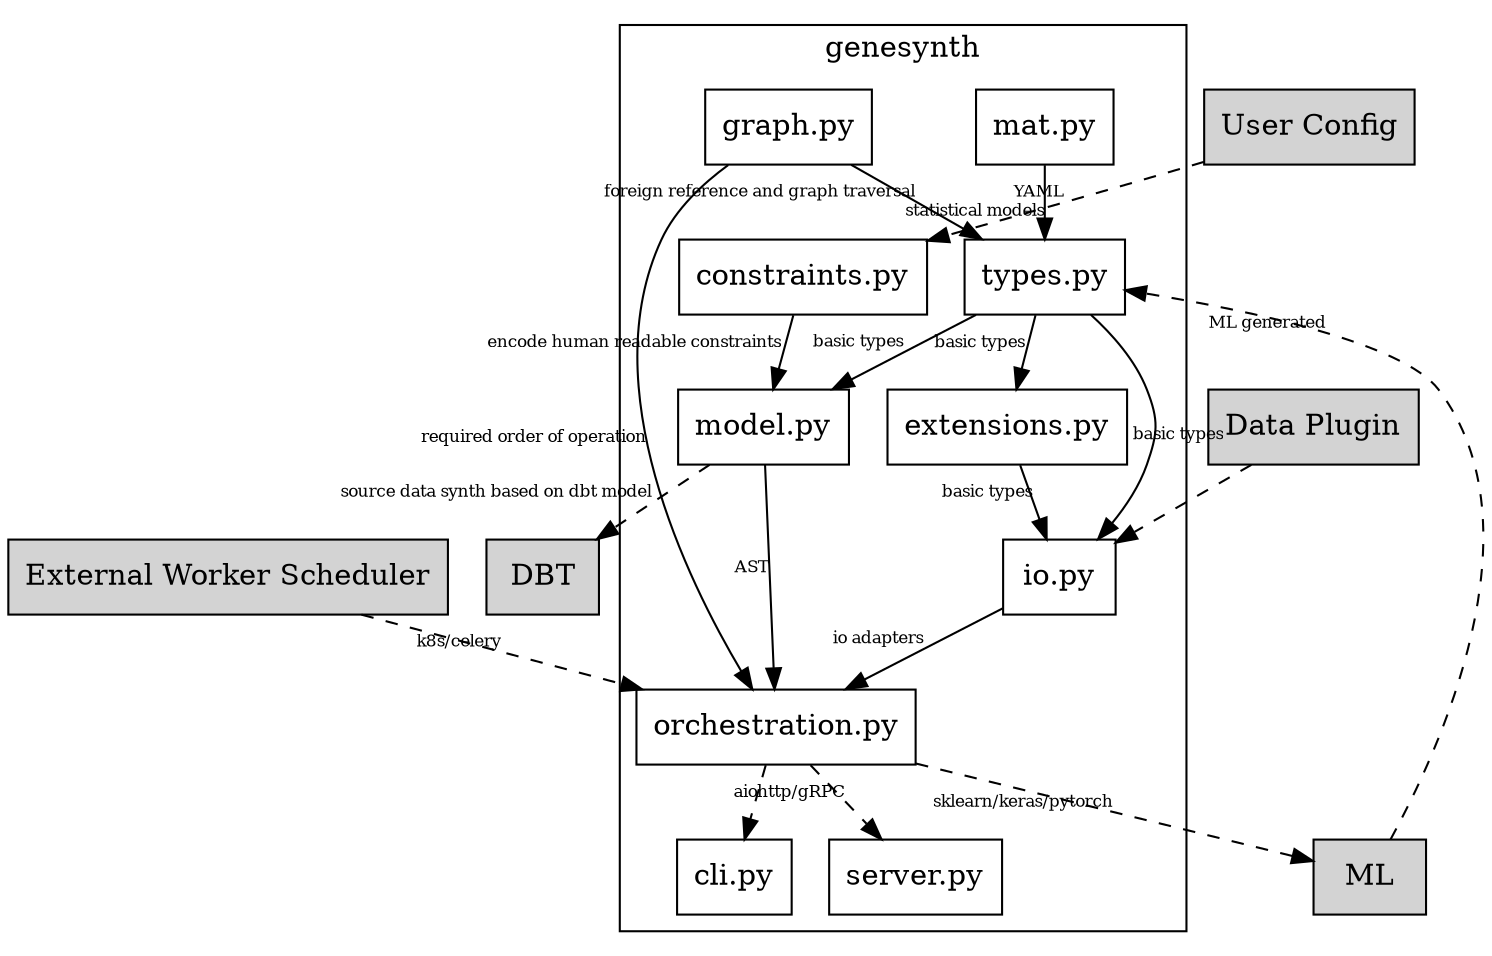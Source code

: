 strict digraph genesynth {
    node [shape=box]
    edge [fontsize=8]

    ML [style=filled, fillcolor=lightgray]
    "User Config" [style=filled, fillcolor=lightgray]
    "Data Plugin" [style=filled, fillcolor=lightgray]
    "External Worker Scheduler" [style=filled, fillcolor=lightgray]
    DBT [style=filled, fillcolor=lightgray]

    ML -> "types.py" [style=dashed, xlabel="ML generated"]
    "User Config" -> "constraints.py" [style=dashed, xlabel="YAML"]
    "Data Plugin" -> "io.py" [style=dashed]
    "External Worker Scheduler" -> "orchestration.py" [style=dashed, xlabel="k8s/celery"]

    subgraph cluster_module {
        label="genesynth"
        "mat.py" -> "types.py" [xlabel="statistical models"]
        "constraints.py" -> "model.py" [xlabel="encode human readable constraints"]
        "types.py" -> "io.py" [xlabel="basic types"]
        "types.py" -> "extensions.py" [xlabel="basic types"]
        "extensions.py" -> "io.py" [xlabel="basic types"]
        "types.py" -> "model.py" [xlabel="basic types"]
        "model.py" -> "orchestration.py" [xlabel="AST"]
        "graph.py" -> "orchestration.py" [xlabel="required order of operation"]
        "graph.py" -> "types.py" [xlabel="foreign reference and graph traversal"]
        "io.py" -> "orchestration.py" [xlabel="io adapters"]
        "orchestration.py" -> "cli.py" [style=dashed]
        "orchestration.py" -> "server.py" [style=dashed, xlabel="aiohttp/gRPC"]
    }

    "model.py" -> DBT [style=dashed, xlabel="source data synth based on dbt model"]
    "orchestration.py" -> ML [style=dashed, xlabel="sklearn/keras/pytorch"]
}
